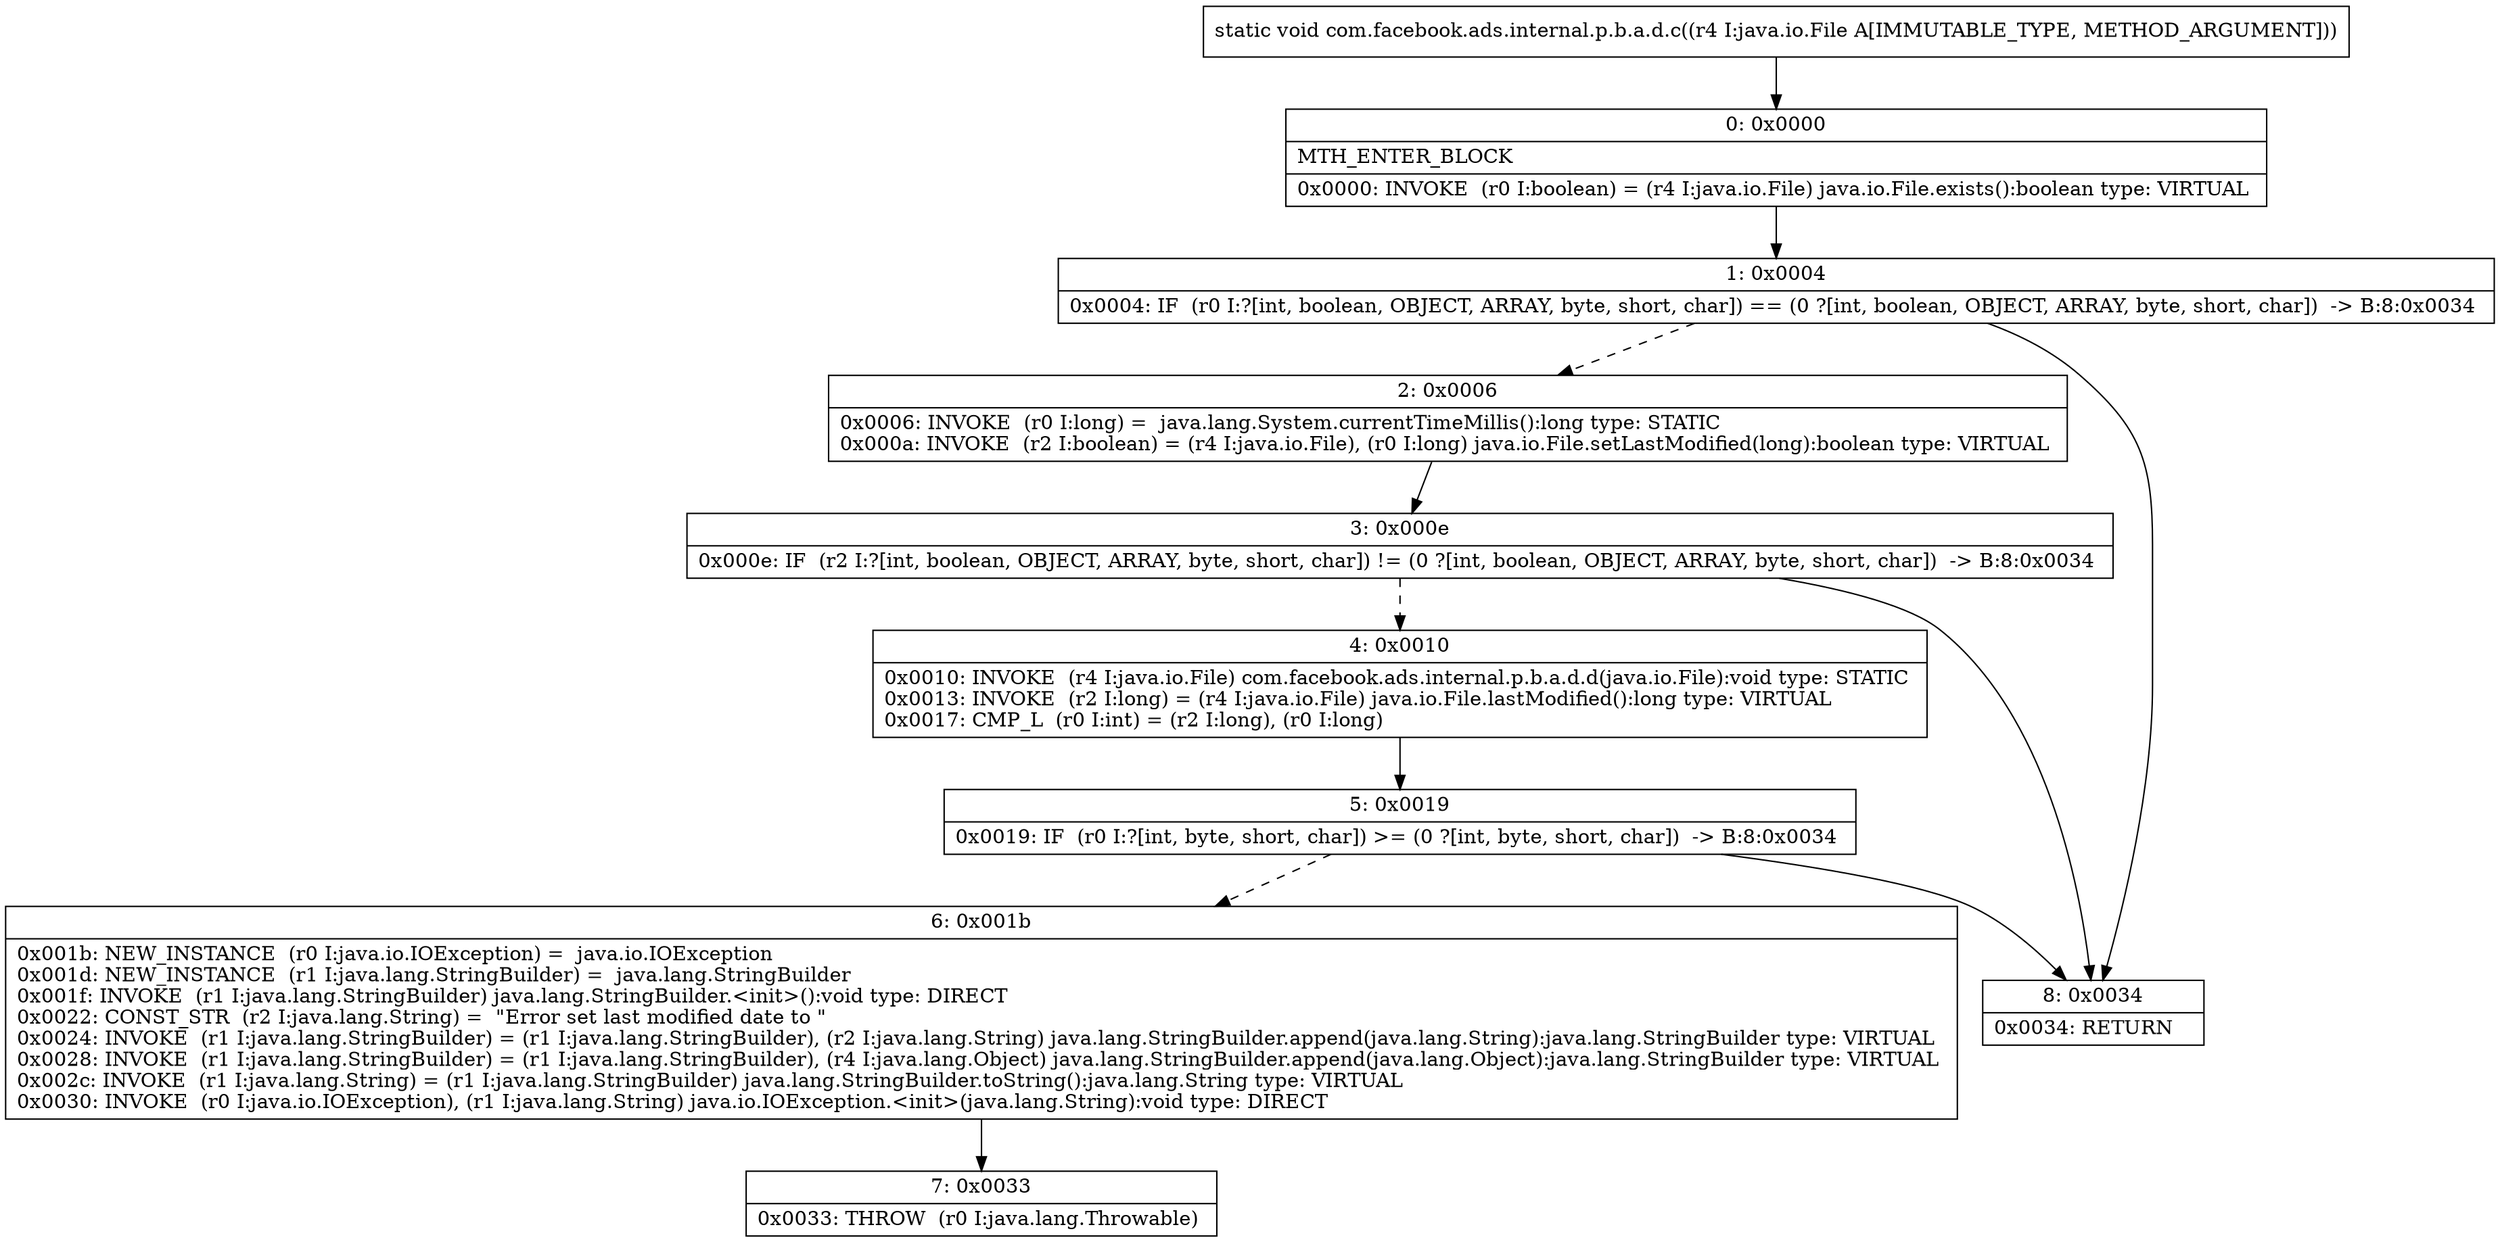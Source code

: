 digraph "CFG forcom.facebook.ads.internal.p.b.a.d.c(Ljava\/io\/File;)V" {
Node_0 [shape=record,label="{0\:\ 0x0000|MTH_ENTER_BLOCK\l|0x0000: INVOKE  (r0 I:boolean) = (r4 I:java.io.File) java.io.File.exists():boolean type: VIRTUAL \l}"];
Node_1 [shape=record,label="{1\:\ 0x0004|0x0004: IF  (r0 I:?[int, boolean, OBJECT, ARRAY, byte, short, char]) == (0 ?[int, boolean, OBJECT, ARRAY, byte, short, char])  \-\> B:8:0x0034 \l}"];
Node_2 [shape=record,label="{2\:\ 0x0006|0x0006: INVOKE  (r0 I:long) =  java.lang.System.currentTimeMillis():long type: STATIC \l0x000a: INVOKE  (r2 I:boolean) = (r4 I:java.io.File), (r0 I:long) java.io.File.setLastModified(long):boolean type: VIRTUAL \l}"];
Node_3 [shape=record,label="{3\:\ 0x000e|0x000e: IF  (r2 I:?[int, boolean, OBJECT, ARRAY, byte, short, char]) != (0 ?[int, boolean, OBJECT, ARRAY, byte, short, char])  \-\> B:8:0x0034 \l}"];
Node_4 [shape=record,label="{4\:\ 0x0010|0x0010: INVOKE  (r4 I:java.io.File) com.facebook.ads.internal.p.b.a.d.d(java.io.File):void type: STATIC \l0x0013: INVOKE  (r2 I:long) = (r4 I:java.io.File) java.io.File.lastModified():long type: VIRTUAL \l0x0017: CMP_L  (r0 I:int) = (r2 I:long), (r0 I:long) \l}"];
Node_5 [shape=record,label="{5\:\ 0x0019|0x0019: IF  (r0 I:?[int, byte, short, char]) \>= (0 ?[int, byte, short, char])  \-\> B:8:0x0034 \l}"];
Node_6 [shape=record,label="{6\:\ 0x001b|0x001b: NEW_INSTANCE  (r0 I:java.io.IOException) =  java.io.IOException \l0x001d: NEW_INSTANCE  (r1 I:java.lang.StringBuilder) =  java.lang.StringBuilder \l0x001f: INVOKE  (r1 I:java.lang.StringBuilder) java.lang.StringBuilder.\<init\>():void type: DIRECT \l0x0022: CONST_STR  (r2 I:java.lang.String) =  \"Error set last modified date to \" \l0x0024: INVOKE  (r1 I:java.lang.StringBuilder) = (r1 I:java.lang.StringBuilder), (r2 I:java.lang.String) java.lang.StringBuilder.append(java.lang.String):java.lang.StringBuilder type: VIRTUAL \l0x0028: INVOKE  (r1 I:java.lang.StringBuilder) = (r1 I:java.lang.StringBuilder), (r4 I:java.lang.Object) java.lang.StringBuilder.append(java.lang.Object):java.lang.StringBuilder type: VIRTUAL \l0x002c: INVOKE  (r1 I:java.lang.String) = (r1 I:java.lang.StringBuilder) java.lang.StringBuilder.toString():java.lang.String type: VIRTUAL \l0x0030: INVOKE  (r0 I:java.io.IOException), (r1 I:java.lang.String) java.io.IOException.\<init\>(java.lang.String):void type: DIRECT \l}"];
Node_7 [shape=record,label="{7\:\ 0x0033|0x0033: THROW  (r0 I:java.lang.Throwable) \l}"];
Node_8 [shape=record,label="{8\:\ 0x0034|0x0034: RETURN   \l}"];
MethodNode[shape=record,label="{static void com.facebook.ads.internal.p.b.a.d.c((r4 I:java.io.File A[IMMUTABLE_TYPE, METHOD_ARGUMENT])) }"];
MethodNode -> Node_0;
Node_0 -> Node_1;
Node_1 -> Node_2[style=dashed];
Node_1 -> Node_8;
Node_2 -> Node_3;
Node_3 -> Node_4[style=dashed];
Node_3 -> Node_8;
Node_4 -> Node_5;
Node_5 -> Node_6[style=dashed];
Node_5 -> Node_8;
Node_6 -> Node_7;
}

